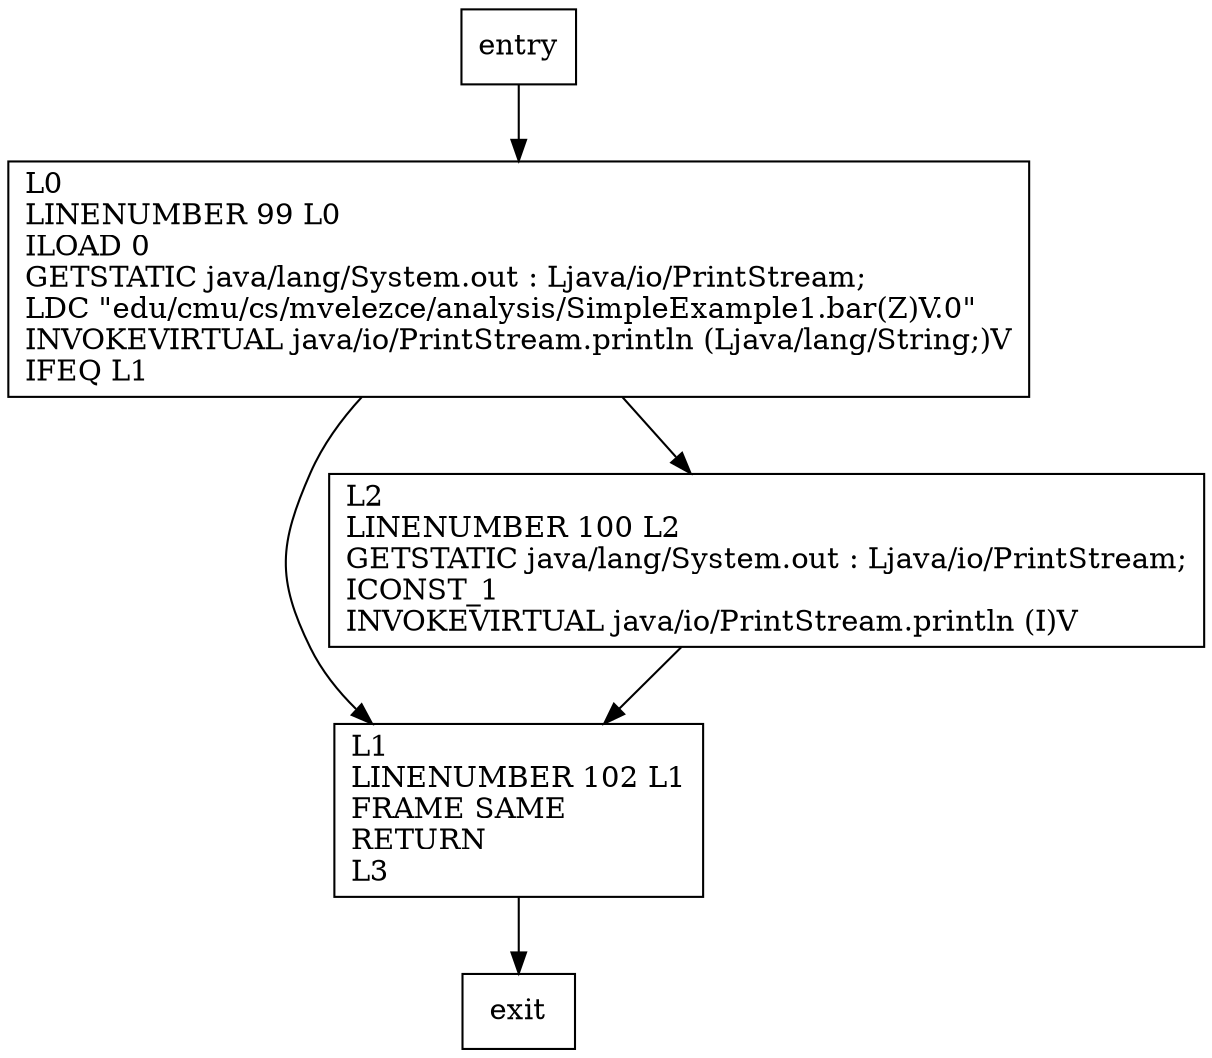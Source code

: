 digraph bar {
node [shape=record];
1775525066 [label="L1\lLINENUMBER 102 L1\lFRAME SAME\lRETURN\lL3\l"];
761577728 [label="L0\lLINENUMBER 99 L0\lILOAD 0\lGETSTATIC java/lang/System.out : Ljava/io/PrintStream;\lLDC \"edu/cmu/cs/mvelezce/analysis/SimpleExample1.bar(Z)V.0\"\lINVOKEVIRTUAL java/io/PrintStream.println (Ljava/lang/String;)V\lIFEQ L1\l"];
803149788 [label="L2\lLINENUMBER 100 L2\lGETSTATIC java/lang/System.out : Ljava/io/PrintStream;\lICONST_1\lINVOKEVIRTUAL java/io/PrintStream.println (I)V\l"];
entry;
exit;
entry -> 761577728;
1775525066 -> exit;
761577728 -> 1775525066;
761577728 -> 803149788;
803149788 -> 1775525066;
}
